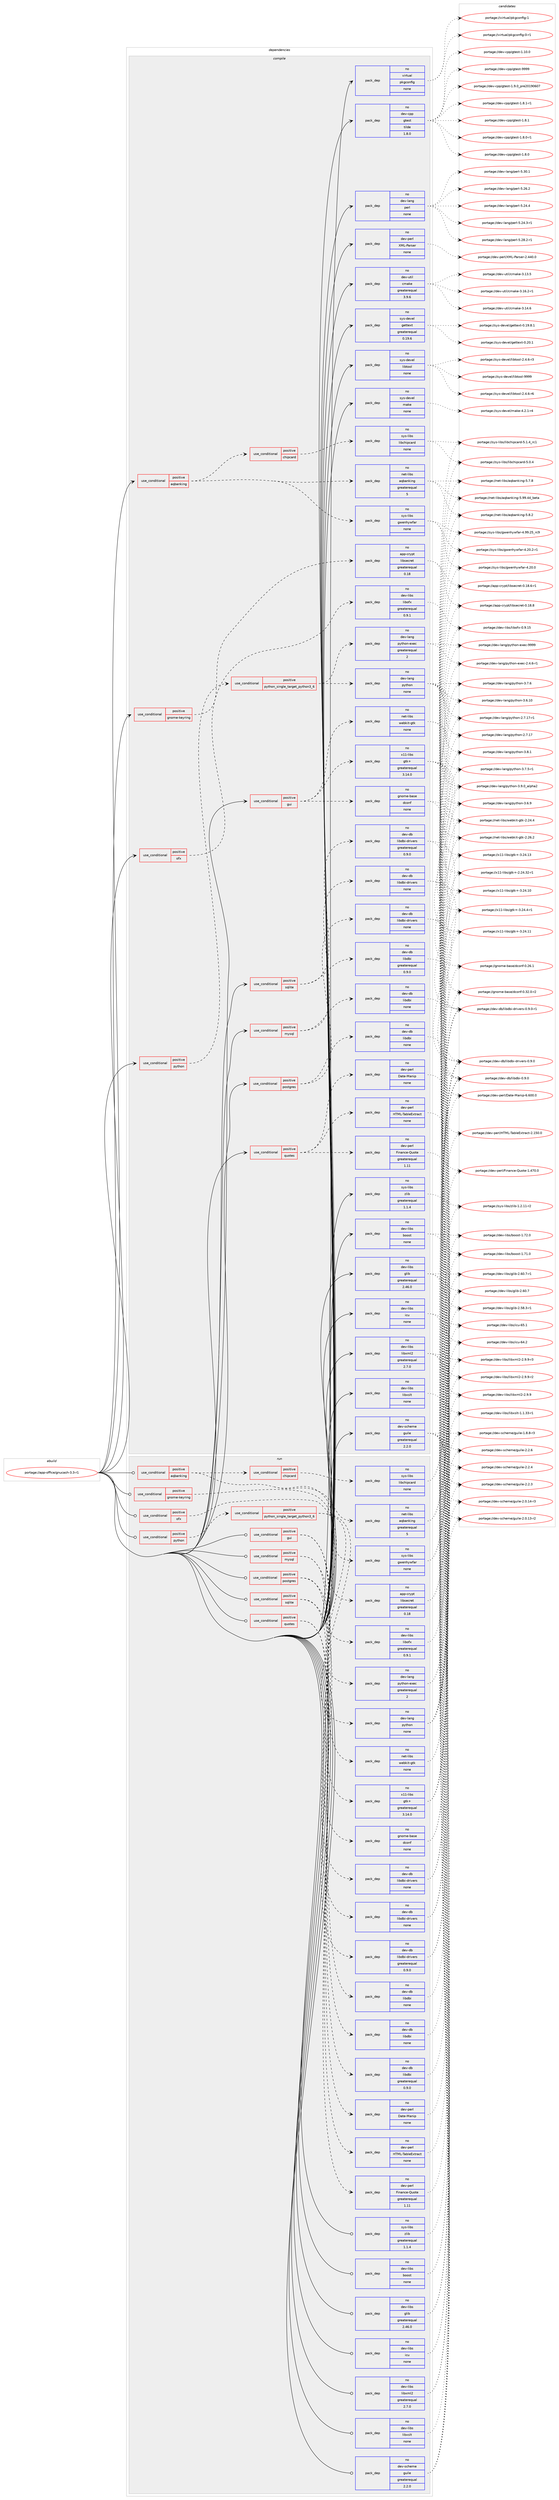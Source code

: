 digraph prolog {

# *************
# Graph options
# *************

newrank=true;
concentrate=true;
compound=true;
graph [rankdir=LR,fontname=Helvetica,fontsize=10,ranksep=1.5];#, ranksep=2.5, nodesep=0.2];
edge  [arrowhead=vee];
node  [fontname=Helvetica,fontsize=10];

# **********
# The ebuild
# **********

subgraph cluster_leftcol {
color=gray;
label=<<i>ebuild</i>>;
id [label="portage://app-office/gnucash-3.3-r1", color=red, width=4, href="../app-office/gnucash-3.3-r1.svg"];
}

# ****************
# The dependencies
# ****************

subgraph cluster_midcol {
color=gray;
label=<<i>dependencies</i>>;
subgraph cluster_compile {
fillcolor="#eeeeee";
style=filled;
label=<<i>compile</i>>;
subgraph cond142182 {
dependency607213 [label=<<TABLE BORDER="0" CELLBORDER="1" CELLSPACING="0" CELLPADDING="4"><TR><TD ROWSPAN="3" CELLPADDING="10">use_conditional</TD></TR><TR><TD>positive</TD></TR><TR><TD>aqbanking</TD></TR></TABLE>>, shape=none, color=red];
subgraph pack456906 {
dependency607214 [label=<<TABLE BORDER="0" CELLBORDER="1" CELLSPACING="0" CELLPADDING="4" WIDTH="220"><TR><TD ROWSPAN="6" CELLPADDING="30">pack_dep</TD></TR><TR><TD WIDTH="110">no</TD></TR><TR><TD>net-libs</TD></TR><TR><TD>aqbanking</TD></TR><TR><TD>greaterequal</TD></TR><TR><TD>5</TD></TR></TABLE>>, shape=none, color=blue];
}
dependency607213:e -> dependency607214:w [weight=20,style="dashed",arrowhead="vee"];
subgraph pack456907 {
dependency607215 [label=<<TABLE BORDER="0" CELLBORDER="1" CELLSPACING="0" CELLPADDING="4" WIDTH="220"><TR><TD ROWSPAN="6" CELLPADDING="30">pack_dep</TD></TR><TR><TD WIDTH="110">no</TD></TR><TR><TD>sys-libs</TD></TR><TR><TD>gwenhywfar</TD></TR><TR><TD>none</TD></TR><TR><TD></TD></TR></TABLE>>, shape=none, color=blue];
}
dependency607213:e -> dependency607215:w [weight=20,style="dashed",arrowhead="vee"];
subgraph cond142183 {
dependency607216 [label=<<TABLE BORDER="0" CELLBORDER="1" CELLSPACING="0" CELLPADDING="4"><TR><TD ROWSPAN="3" CELLPADDING="10">use_conditional</TD></TR><TR><TD>positive</TD></TR><TR><TD>chipcard</TD></TR></TABLE>>, shape=none, color=red];
subgraph pack456908 {
dependency607217 [label=<<TABLE BORDER="0" CELLBORDER="1" CELLSPACING="0" CELLPADDING="4" WIDTH="220"><TR><TD ROWSPAN="6" CELLPADDING="30">pack_dep</TD></TR><TR><TD WIDTH="110">no</TD></TR><TR><TD>sys-libs</TD></TR><TR><TD>libchipcard</TD></TR><TR><TD>none</TD></TR><TR><TD></TD></TR></TABLE>>, shape=none, color=blue];
}
dependency607216:e -> dependency607217:w [weight=20,style="dashed",arrowhead="vee"];
}
dependency607213:e -> dependency607216:w [weight=20,style="dashed",arrowhead="vee"];
}
id:e -> dependency607213:w [weight=20,style="solid",arrowhead="vee"];
subgraph cond142184 {
dependency607218 [label=<<TABLE BORDER="0" CELLBORDER="1" CELLSPACING="0" CELLPADDING="4"><TR><TD ROWSPAN="3" CELLPADDING="10">use_conditional</TD></TR><TR><TD>positive</TD></TR><TR><TD>gnome-keyring</TD></TR></TABLE>>, shape=none, color=red];
subgraph pack456909 {
dependency607219 [label=<<TABLE BORDER="0" CELLBORDER="1" CELLSPACING="0" CELLPADDING="4" WIDTH="220"><TR><TD ROWSPAN="6" CELLPADDING="30">pack_dep</TD></TR><TR><TD WIDTH="110">no</TD></TR><TR><TD>app-crypt</TD></TR><TR><TD>libsecret</TD></TR><TR><TD>greaterequal</TD></TR><TR><TD>0.18</TD></TR></TABLE>>, shape=none, color=blue];
}
dependency607218:e -> dependency607219:w [weight=20,style="dashed",arrowhead="vee"];
}
id:e -> dependency607218:w [weight=20,style="solid",arrowhead="vee"];
subgraph cond142185 {
dependency607220 [label=<<TABLE BORDER="0" CELLBORDER="1" CELLSPACING="0" CELLPADDING="4"><TR><TD ROWSPAN="3" CELLPADDING="10">use_conditional</TD></TR><TR><TD>positive</TD></TR><TR><TD>gui</TD></TR></TABLE>>, shape=none, color=red];
subgraph pack456910 {
dependency607221 [label=<<TABLE BORDER="0" CELLBORDER="1" CELLSPACING="0" CELLPADDING="4" WIDTH="220"><TR><TD ROWSPAN="6" CELLPADDING="30">pack_dep</TD></TR><TR><TD WIDTH="110">no</TD></TR><TR><TD>gnome-base</TD></TR><TR><TD>dconf</TD></TR><TR><TD>none</TD></TR><TR><TD></TD></TR></TABLE>>, shape=none, color=blue];
}
dependency607220:e -> dependency607221:w [weight=20,style="dashed",arrowhead="vee"];
subgraph pack456911 {
dependency607222 [label=<<TABLE BORDER="0" CELLBORDER="1" CELLSPACING="0" CELLPADDING="4" WIDTH="220"><TR><TD ROWSPAN="6" CELLPADDING="30">pack_dep</TD></TR><TR><TD WIDTH="110">no</TD></TR><TR><TD>net-libs</TD></TR><TR><TD>webkit-gtk</TD></TR><TR><TD>none</TD></TR><TR><TD></TD></TR></TABLE>>, shape=none, color=blue];
}
dependency607220:e -> dependency607222:w [weight=20,style="dashed",arrowhead="vee"];
subgraph pack456912 {
dependency607223 [label=<<TABLE BORDER="0" CELLBORDER="1" CELLSPACING="0" CELLPADDING="4" WIDTH="220"><TR><TD ROWSPAN="6" CELLPADDING="30">pack_dep</TD></TR><TR><TD WIDTH="110">no</TD></TR><TR><TD>x11-libs</TD></TR><TR><TD>gtk+</TD></TR><TR><TD>greaterequal</TD></TR><TR><TD>3.14.0</TD></TR></TABLE>>, shape=none, color=blue];
}
dependency607220:e -> dependency607223:w [weight=20,style="dashed",arrowhead="vee"];
}
id:e -> dependency607220:w [weight=20,style="solid",arrowhead="vee"];
subgraph cond142186 {
dependency607224 [label=<<TABLE BORDER="0" CELLBORDER="1" CELLSPACING="0" CELLPADDING="4"><TR><TD ROWSPAN="3" CELLPADDING="10">use_conditional</TD></TR><TR><TD>positive</TD></TR><TR><TD>mysql</TD></TR></TABLE>>, shape=none, color=red];
subgraph pack456913 {
dependency607225 [label=<<TABLE BORDER="0" CELLBORDER="1" CELLSPACING="0" CELLPADDING="4" WIDTH="220"><TR><TD ROWSPAN="6" CELLPADDING="30">pack_dep</TD></TR><TR><TD WIDTH="110">no</TD></TR><TR><TD>dev-db</TD></TR><TR><TD>libdbi</TD></TR><TR><TD>none</TD></TR><TR><TD></TD></TR></TABLE>>, shape=none, color=blue];
}
dependency607224:e -> dependency607225:w [weight=20,style="dashed",arrowhead="vee"];
subgraph pack456914 {
dependency607226 [label=<<TABLE BORDER="0" CELLBORDER="1" CELLSPACING="0" CELLPADDING="4" WIDTH="220"><TR><TD ROWSPAN="6" CELLPADDING="30">pack_dep</TD></TR><TR><TD WIDTH="110">no</TD></TR><TR><TD>dev-db</TD></TR><TR><TD>libdbi-drivers</TD></TR><TR><TD>none</TD></TR><TR><TD></TD></TR></TABLE>>, shape=none, color=blue];
}
dependency607224:e -> dependency607226:w [weight=20,style="dashed",arrowhead="vee"];
}
id:e -> dependency607224:w [weight=20,style="solid",arrowhead="vee"];
subgraph cond142187 {
dependency607227 [label=<<TABLE BORDER="0" CELLBORDER="1" CELLSPACING="0" CELLPADDING="4"><TR><TD ROWSPAN="3" CELLPADDING="10">use_conditional</TD></TR><TR><TD>positive</TD></TR><TR><TD>ofx</TD></TR></TABLE>>, shape=none, color=red];
subgraph pack456915 {
dependency607228 [label=<<TABLE BORDER="0" CELLBORDER="1" CELLSPACING="0" CELLPADDING="4" WIDTH="220"><TR><TD ROWSPAN="6" CELLPADDING="30">pack_dep</TD></TR><TR><TD WIDTH="110">no</TD></TR><TR><TD>dev-libs</TD></TR><TR><TD>libofx</TD></TR><TR><TD>greaterequal</TD></TR><TR><TD>0.9.1</TD></TR></TABLE>>, shape=none, color=blue];
}
dependency607227:e -> dependency607228:w [weight=20,style="dashed",arrowhead="vee"];
}
id:e -> dependency607227:w [weight=20,style="solid",arrowhead="vee"];
subgraph cond142188 {
dependency607229 [label=<<TABLE BORDER="0" CELLBORDER="1" CELLSPACING="0" CELLPADDING="4"><TR><TD ROWSPAN="3" CELLPADDING="10">use_conditional</TD></TR><TR><TD>positive</TD></TR><TR><TD>postgres</TD></TR></TABLE>>, shape=none, color=red];
subgraph pack456916 {
dependency607230 [label=<<TABLE BORDER="0" CELLBORDER="1" CELLSPACING="0" CELLPADDING="4" WIDTH="220"><TR><TD ROWSPAN="6" CELLPADDING="30">pack_dep</TD></TR><TR><TD WIDTH="110">no</TD></TR><TR><TD>dev-db</TD></TR><TR><TD>libdbi</TD></TR><TR><TD>none</TD></TR><TR><TD></TD></TR></TABLE>>, shape=none, color=blue];
}
dependency607229:e -> dependency607230:w [weight=20,style="dashed",arrowhead="vee"];
subgraph pack456917 {
dependency607231 [label=<<TABLE BORDER="0" CELLBORDER="1" CELLSPACING="0" CELLPADDING="4" WIDTH="220"><TR><TD ROWSPAN="6" CELLPADDING="30">pack_dep</TD></TR><TR><TD WIDTH="110">no</TD></TR><TR><TD>dev-db</TD></TR><TR><TD>libdbi-drivers</TD></TR><TR><TD>none</TD></TR><TR><TD></TD></TR></TABLE>>, shape=none, color=blue];
}
dependency607229:e -> dependency607231:w [weight=20,style="dashed",arrowhead="vee"];
}
id:e -> dependency607229:w [weight=20,style="solid",arrowhead="vee"];
subgraph cond142189 {
dependency607232 [label=<<TABLE BORDER="0" CELLBORDER="1" CELLSPACING="0" CELLPADDING="4"><TR><TD ROWSPAN="3" CELLPADDING="10">use_conditional</TD></TR><TR><TD>positive</TD></TR><TR><TD>python</TD></TR></TABLE>>, shape=none, color=red];
subgraph cond142190 {
dependency607233 [label=<<TABLE BORDER="0" CELLBORDER="1" CELLSPACING="0" CELLPADDING="4"><TR><TD ROWSPAN="3" CELLPADDING="10">use_conditional</TD></TR><TR><TD>positive</TD></TR><TR><TD>python_single_target_python3_6</TD></TR></TABLE>>, shape=none, color=red];
subgraph pack456918 {
dependency607234 [label=<<TABLE BORDER="0" CELLBORDER="1" CELLSPACING="0" CELLPADDING="4" WIDTH="220"><TR><TD ROWSPAN="6" CELLPADDING="30">pack_dep</TD></TR><TR><TD WIDTH="110">no</TD></TR><TR><TD>dev-lang</TD></TR><TR><TD>python</TD></TR><TR><TD>none</TD></TR><TR><TD></TD></TR></TABLE>>, shape=none, color=blue];
}
dependency607233:e -> dependency607234:w [weight=20,style="dashed",arrowhead="vee"];
subgraph pack456919 {
dependency607235 [label=<<TABLE BORDER="0" CELLBORDER="1" CELLSPACING="0" CELLPADDING="4" WIDTH="220"><TR><TD ROWSPAN="6" CELLPADDING="30">pack_dep</TD></TR><TR><TD WIDTH="110">no</TD></TR><TR><TD>dev-lang</TD></TR><TR><TD>python-exec</TD></TR><TR><TD>greaterequal</TD></TR><TR><TD>2</TD></TR></TABLE>>, shape=none, color=blue];
}
dependency607233:e -> dependency607235:w [weight=20,style="dashed",arrowhead="vee"];
}
dependency607232:e -> dependency607233:w [weight=20,style="dashed",arrowhead="vee"];
}
id:e -> dependency607232:w [weight=20,style="solid",arrowhead="vee"];
subgraph cond142191 {
dependency607236 [label=<<TABLE BORDER="0" CELLBORDER="1" CELLSPACING="0" CELLPADDING="4"><TR><TD ROWSPAN="3" CELLPADDING="10">use_conditional</TD></TR><TR><TD>positive</TD></TR><TR><TD>quotes</TD></TR></TABLE>>, shape=none, color=red];
subgraph pack456920 {
dependency607237 [label=<<TABLE BORDER="0" CELLBORDER="1" CELLSPACING="0" CELLPADDING="4" WIDTH="220"><TR><TD ROWSPAN="6" CELLPADDING="30">pack_dep</TD></TR><TR><TD WIDTH="110">no</TD></TR><TR><TD>dev-perl</TD></TR><TR><TD>Finance-Quote</TD></TR><TR><TD>greaterequal</TD></TR><TR><TD>1.11</TD></TR></TABLE>>, shape=none, color=blue];
}
dependency607236:e -> dependency607237:w [weight=20,style="dashed",arrowhead="vee"];
subgraph pack456921 {
dependency607238 [label=<<TABLE BORDER="0" CELLBORDER="1" CELLSPACING="0" CELLPADDING="4" WIDTH="220"><TR><TD ROWSPAN="6" CELLPADDING="30">pack_dep</TD></TR><TR><TD WIDTH="110">no</TD></TR><TR><TD>dev-perl</TD></TR><TR><TD>Date-Manip</TD></TR><TR><TD>none</TD></TR><TR><TD></TD></TR></TABLE>>, shape=none, color=blue];
}
dependency607236:e -> dependency607238:w [weight=20,style="dashed",arrowhead="vee"];
subgraph pack456922 {
dependency607239 [label=<<TABLE BORDER="0" CELLBORDER="1" CELLSPACING="0" CELLPADDING="4" WIDTH="220"><TR><TD ROWSPAN="6" CELLPADDING="30">pack_dep</TD></TR><TR><TD WIDTH="110">no</TD></TR><TR><TD>dev-perl</TD></TR><TR><TD>HTML-TableExtract</TD></TR><TR><TD>none</TD></TR><TR><TD></TD></TR></TABLE>>, shape=none, color=blue];
}
dependency607236:e -> dependency607239:w [weight=20,style="dashed",arrowhead="vee"];
}
id:e -> dependency607236:w [weight=20,style="solid",arrowhead="vee"];
subgraph cond142192 {
dependency607240 [label=<<TABLE BORDER="0" CELLBORDER="1" CELLSPACING="0" CELLPADDING="4"><TR><TD ROWSPAN="3" CELLPADDING="10">use_conditional</TD></TR><TR><TD>positive</TD></TR><TR><TD>sqlite</TD></TR></TABLE>>, shape=none, color=red];
subgraph pack456923 {
dependency607241 [label=<<TABLE BORDER="0" CELLBORDER="1" CELLSPACING="0" CELLPADDING="4" WIDTH="220"><TR><TD ROWSPAN="6" CELLPADDING="30">pack_dep</TD></TR><TR><TD WIDTH="110">no</TD></TR><TR><TD>dev-db</TD></TR><TR><TD>libdbi</TD></TR><TR><TD>greaterequal</TD></TR><TR><TD>0.9.0</TD></TR></TABLE>>, shape=none, color=blue];
}
dependency607240:e -> dependency607241:w [weight=20,style="dashed",arrowhead="vee"];
subgraph pack456924 {
dependency607242 [label=<<TABLE BORDER="0" CELLBORDER="1" CELLSPACING="0" CELLPADDING="4" WIDTH="220"><TR><TD ROWSPAN="6" CELLPADDING="30">pack_dep</TD></TR><TR><TD WIDTH="110">no</TD></TR><TR><TD>dev-db</TD></TR><TR><TD>libdbi-drivers</TD></TR><TR><TD>greaterequal</TD></TR><TR><TD>0.9.0</TD></TR></TABLE>>, shape=none, color=blue];
}
dependency607240:e -> dependency607242:w [weight=20,style="dashed",arrowhead="vee"];
}
id:e -> dependency607240:w [weight=20,style="solid",arrowhead="vee"];
subgraph pack456925 {
dependency607243 [label=<<TABLE BORDER="0" CELLBORDER="1" CELLSPACING="0" CELLPADDING="4" WIDTH="220"><TR><TD ROWSPAN="6" CELLPADDING="30">pack_dep</TD></TR><TR><TD WIDTH="110">no</TD></TR><TR><TD>dev-cpp</TD></TR><TR><TD>gtest</TD></TR><TR><TD>tilde</TD></TR><TR><TD>1.8.0</TD></TR></TABLE>>, shape=none, color=blue];
}
id:e -> dependency607243:w [weight=20,style="solid",arrowhead="vee"];
subgraph pack456926 {
dependency607244 [label=<<TABLE BORDER="0" CELLBORDER="1" CELLSPACING="0" CELLPADDING="4" WIDTH="220"><TR><TD ROWSPAN="6" CELLPADDING="30">pack_dep</TD></TR><TR><TD WIDTH="110">no</TD></TR><TR><TD>dev-lang</TD></TR><TR><TD>perl</TD></TR><TR><TD>none</TD></TR><TR><TD></TD></TR></TABLE>>, shape=none, color=blue];
}
id:e -> dependency607244:w [weight=20,style="solid",arrowhead="vee"];
subgraph pack456927 {
dependency607245 [label=<<TABLE BORDER="0" CELLBORDER="1" CELLSPACING="0" CELLPADDING="4" WIDTH="220"><TR><TD ROWSPAN="6" CELLPADDING="30">pack_dep</TD></TR><TR><TD WIDTH="110">no</TD></TR><TR><TD>dev-libs</TD></TR><TR><TD>boost</TD></TR><TR><TD>none</TD></TR><TR><TD></TD></TR></TABLE>>, shape=none, color=blue];
}
id:e -> dependency607245:w [weight=20,style="solid",arrowhead="vee"];
subgraph pack456928 {
dependency607246 [label=<<TABLE BORDER="0" CELLBORDER="1" CELLSPACING="0" CELLPADDING="4" WIDTH="220"><TR><TD ROWSPAN="6" CELLPADDING="30">pack_dep</TD></TR><TR><TD WIDTH="110">no</TD></TR><TR><TD>dev-libs</TD></TR><TR><TD>glib</TD></TR><TR><TD>greaterequal</TD></TR><TR><TD>2.46.0</TD></TR></TABLE>>, shape=none, color=blue];
}
id:e -> dependency607246:w [weight=20,style="solid",arrowhead="vee"];
subgraph pack456929 {
dependency607247 [label=<<TABLE BORDER="0" CELLBORDER="1" CELLSPACING="0" CELLPADDING="4" WIDTH="220"><TR><TD ROWSPAN="6" CELLPADDING="30">pack_dep</TD></TR><TR><TD WIDTH="110">no</TD></TR><TR><TD>dev-libs</TD></TR><TR><TD>icu</TD></TR><TR><TD>none</TD></TR><TR><TD></TD></TR></TABLE>>, shape=none, color=blue];
}
id:e -> dependency607247:w [weight=20,style="solid",arrowhead="vee"];
subgraph pack456930 {
dependency607248 [label=<<TABLE BORDER="0" CELLBORDER="1" CELLSPACING="0" CELLPADDING="4" WIDTH="220"><TR><TD ROWSPAN="6" CELLPADDING="30">pack_dep</TD></TR><TR><TD WIDTH="110">no</TD></TR><TR><TD>dev-libs</TD></TR><TR><TD>libxml2</TD></TR><TR><TD>greaterequal</TD></TR><TR><TD>2.7.0</TD></TR></TABLE>>, shape=none, color=blue];
}
id:e -> dependency607248:w [weight=20,style="solid",arrowhead="vee"];
subgraph pack456931 {
dependency607249 [label=<<TABLE BORDER="0" CELLBORDER="1" CELLSPACING="0" CELLPADDING="4" WIDTH="220"><TR><TD ROWSPAN="6" CELLPADDING="30">pack_dep</TD></TR><TR><TD WIDTH="110">no</TD></TR><TR><TD>dev-libs</TD></TR><TR><TD>libxslt</TD></TR><TR><TD>none</TD></TR><TR><TD></TD></TR></TABLE>>, shape=none, color=blue];
}
id:e -> dependency607249:w [weight=20,style="solid",arrowhead="vee"];
subgraph pack456932 {
dependency607250 [label=<<TABLE BORDER="0" CELLBORDER="1" CELLSPACING="0" CELLPADDING="4" WIDTH="220"><TR><TD ROWSPAN="6" CELLPADDING="30">pack_dep</TD></TR><TR><TD WIDTH="110">no</TD></TR><TR><TD>dev-perl</TD></TR><TR><TD>XML-Parser</TD></TR><TR><TD>none</TD></TR><TR><TD></TD></TR></TABLE>>, shape=none, color=blue];
}
id:e -> dependency607250:w [weight=20,style="solid",arrowhead="vee"];
subgraph pack456933 {
dependency607251 [label=<<TABLE BORDER="0" CELLBORDER="1" CELLSPACING="0" CELLPADDING="4" WIDTH="220"><TR><TD ROWSPAN="6" CELLPADDING="30">pack_dep</TD></TR><TR><TD WIDTH="110">no</TD></TR><TR><TD>dev-scheme</TD></TR><TR><TD>guile</TD></TR><TR><TD>greaterequal</TD></TR><TR><TD>2.2.0</TD></TR></TABLE>>, shape=none, color=blue];
}
id:e -> dependency607251:w [weight=20,style="solid",arrowhead="vee"];
subgraph pack456934 {
dependency607252 [label=<<TABLE BORDER="0" CELLBORDER="1" CELLSPACING="0" CELLPADDING="4" WIDTH="220"><TR><TD ROWSPAN="6" CELLPADDING="30">pack_dep</TD></TR><TR><TD WIDTH="110">no</TD></TR><TR><TD>dev-util</TD></TR><TR><TD>cmake</TD></TR><TR><TD>greaterequal</TD></TR><TR><TD>3.9.6</TD></TR></TABLE>>, shape=none, color=blue];
}
id:e -> dependency607252:w [weight=20,style="solid",arrowhead="vee"];
subgraph pack456935 {
dependency607253 [label=<<TABLE BORDER="0" CELLBORDER="1" CELLSPACING="0" CELLPADDING="4" WIDTH="220"><TR><TD ROWSPAN="6" CELLPADDING="30">pack_dep</TD></TR><TR><TD WIDTH="110">no</TD></TR><TR><TD>sys-devel</TD></TR><TR><TD>gettext</TD></TR><TR><TD>greaterequal</TD></TR><TR><TD>0.19.6</TD></TR></TABLE>>, shape=none, color=blue];
}
id:e -> dependency607253:w [weight=20,style="solid",arrowhead="vee"];
subgraph pack456936 {
dependency607254 [label=<<TABLE BORDER="0" CELLBORDER="1" CELLSPACING="0" CELLPADDING="4" WIDTH="220"><TR><TD ROWSPAN="6" CELLPADDING="30">pack_dep</TD></TR><TR><TD WIDTH="110">no</TD></TR><TR><TD>sys-devel</TD></TR><TR><TD>libtool</TD></TR><TR><TD>none</TD></TR><TR><TD></TD></TR></TABLE>>, shape=none, color=blue];
}
id:e -> dependency607254:w [weight=20,style="solid",arrowhead="vee"];
subgraph pack456937 {
dependency607255 [label=<<TABLE BORDER="0" CELLBORDER="1" CELLSPACING="0" CELLPADDING="4" WIDTH="220"><TR><TD ROWSPAN="6" CELLPADDING="30">pack_dep</TD></TR><TR><TD WIDTH="110">no</TD></TR><TR><TD>sys-devel</TD></TR><TR><TD>make</TD></TR><TR><TD>none</TD></TR><TR><TD></TD></TR></TABLE>>, shape=none, color=blue];
}
id:e -> dependency607255:w [weight=20,style="solid",arrowhead="vee"];
subgraph pack456938 {
dependency607256 [label=<<TABLE BORDER="0" CELLBORDER="1" CELLSPACING="0" CELLPADDING="4" WIDTH="220"><TR><TD ROWSPAN="6" CELLPADDING="30">pack_dep</TD></TR><TR><TD WIDTH="110">no</TD></TR><TR><TD>sys-libs</TD></TR><TR><TD>zlib</TD></TR><TR><TD>greaterequal</TD></TR><TR><TD>1.1.4</TD></TR></TABLE>>, shape=none, color=blue];
}
id:e -> dependency607256:w [weight=20,style="solid",arrowhead="vee"];
subgraph pack456939 {
dependency607257 [label=<<TABLE BORDER="0" CELLBORDER="1" CELLSPACING="0" CELLPADDING="4" WIDTH="220"><TR><TD ROWSPAN="6" CELLPADDING="30">pack_dep</TD></TR><TR><TD WIDTH="110">no</TD></TR><TR><TD>virtual</TD></TR><TR><TD>pkgconfig</TD></TR><TR><TD>none</TD></TR><TR><TD></TD></TR></TABLE>>, shape=none, color=blue];
}
id:e -> dependency607257:w [weight=20,style="solid",arrowhead="vee"];
}
subgraph cluster_compileandrun {
fillcolor="#eeeeee";
style=filled;
label=<<i>compile and run</i>>;
}
subgraph cluster_run {
fillcolor="#eeeeee";
style=filled;
label=<<i>run</i>>;
subgraph cond142193 {
dependency607258 [label=<<TABLE BORDER="0" CELLBORDER="1" CELLSPACING="0" CELLPADDING="4"><TR><TD ROWSPAN="3" CELLPADDING="10">use_conditional</TD></TR><TR><TD>positive</TD></TR><TR><TD>aqbanking</TD></TR></TABLE>>, shape=none, color=red];
subgraph pack456940 {
dependency607259 [label=<<TABLE BORDER="0" CELLBORDER="1" CELLSPACING="0" CELLPADDING="4" WIDTH="220"><TR><TD ROWSPAN="6" CELLPADDING="30">pack_dep</TD></TR><TR><TD WIDTH="110">no</TD></TR><TR><TD>net-libs</TD></TR><TR><TD>aqbanking</TD></TR><TR><TD>greaterequal</TD></TR><TR><TD>5</TD></TR></TABLE>>, shape=none, color=blue];
}
dependency607258:e -> dependency607259:w [weight=20,style="dashed",arrowhead="vee"];
subgraph pack456941 {
dependency607260 [label=<<TABLE BORDER="0" CELLBORDER="1" CELLSPACING="0" CELLPADDING="4" WIDTH="220"><TR><TD ROWSPAN="6" CELLPADDING="30">pack_dep</TD></TR><TR><TD WIDTH="110">no</TD></TR><TR><TD>sys-libs</TD></TR><TR><TD>gwenhywfar</TD></TR><TR><TD>none</TD></TR><TR><TD></TD></TR></TABLE>>, shape=none, color=blue];
}
dependency607258:e -> dependency607260:w [weight=20,style="dashed",arrowhead="vee"];
subgraph cond142194 {
dependency607261 [label=<<TABLE BORDER="0" CELLBORDER="1" CELLSPACING="0" CELLPADDING="4"><TR><TD ROWSPAN="3" CELLPADDING="10">use_conditional</TD></TR><TR><TD>positive</TD></TR><TR><TD>chipcard</TD></TR></TABLE>>, shape=none, color=red];
subgraph pack456942 {
dependency607262 [label=<<TABLE BORDER="0" CELLBORDER="1" CELLSPACING="0" CELLPADDING="4" WIDTH="220"><TR><TD ROWSPAN="6" CELLPADDING="30">pack_dep</TD></TR><TR><TD WIDTH="110">no</TD></TR><TR><TD>sys-libs</TD></TR><TR><TD>libchipcard</TD></TR><TR><TD>none</TD></TR><TR><TD></TD></TR></TABLE>>, shape=none, color=blue];
}
dependency607261:e -> dependency607262:w [weight=20,style="dashed",arrowhead="vee"];
}
dependency607258:e -> dependency607261:w [weight=20,style="dashed",arrowhead="vee"];
}
id:e -> dependency607258:w [weight=20,style="solid",arrowhead="odot"];
subgraph cond142195 {
dependency607263 [label=<<TABLE BORDER="0" CELLBORDER="1" CELLSPACING="0" CELLPADDING="4"><TR><TD ROWSPAN="3" CELLPADDING="10">use_conditional</TD></TR><TR><TD>positive</TD></TR><TR><TD>gnome-keyring</TD></TR></TABLE>>, shape=none, color=red];
subgraph pack456943 {
dependency607264 [label=<<TABLE BORDER="0" CELLBORDER="1" CELLSPACING="0" CELLPADDING="4" WIDTH="220"><TR><TD ROWSPAN="6" CELLPADDING="30">pack_dep</TD></TR><TR><TD WIDTH="110">no</TD></TR><TR><TD>app-crypt</TD></TR><TR><TD>libsecret</TD></TR><TR><TD>greaterequal</TD></TR><TR><TD>0.18</TD></TR></TABLE>>, shape=none, color=blue];
}
dependency607263:e -> dependency607264:w [weight=20,style="dashed",arrowhead="vee"];
}
id:e -> dependency607263:w [weight=20,style="solid",arrowhead="odot"];
subgraph cond142196 {
dependency607265 [label=<<TABLE BORDER="0" CELLBORDER="1" CELLSPACING="0" CELLPADDING="4"><TR><TD ROWSPAN="3" CELLPADDING="10">use_conditional</TD></TR><TR><TD>positive</TD></TR><TR><TD>gui</TD></TR></TABLE>>, shape=none, color=red];
subgraph pack456944 {
dependency607266 [label=<<TABLE BORDER="0" CELLBORDER="1" CELLSPACING="0" CELLPADDING="4" WIDTH="220"><TR><TD ROWSPAN="6" CELLPADDING="30">pack_dep</TD></TR><TR><TD WIDTH="110">no</TD></TR><TR><TD>gnome-base</TD></TR><TR><TD>dconf</TD></TR><TR><TD>none</TD></TR><TR><TD></TD></TR></TABLE>>, shape=none, color=blue];
}
dependency607265:e -> dependency607266:w [weight=20,style="dashed",arrowhead="vee"];
subgraph pack456945 {
dependency607267 [label=<<TABLE BORDER="0" CELLBORDER="1" CELLSPACING="0" CELLPADDING="4" WIDTH="220"><TR><TD ROWSPAN="6" CELLPADDING="30">pack_dep</TD></TR><TR><TD WIDTH="110">no</TD></TR><TR><TD>net-libs</TD></TR><TR><TD>webkit-gtk</TD></TR><TR><TD>none</TD></TR><TR><TD></TD></TR></TABLE>>, shape=none, color=blue];
}
dependency607265:e -> dependency607267:w [weight=20,style="dashed",arrowhead="vee"];
subgraph pack456946 {
dependency607268 [label=<<TABLE BORDER="0" CELLBORDER="1" CELLSPACING="0" CELLPADDING="4" WIDTH="220"><TR><TD ROWSPAN="6" CELLPADDING="30">pack_dep</TD></TR><TR><TD WIDTH="110">no</TD></TR><TR><TD>x11-libs</TD></TR><TR><TD>gtk+</TD></TR><TR><TD>greaterequal</TD></TR><TR><TD>3.14.0</TD></TR></TABLE>>, shape=none, color=blue];
}
dependency607265:e -> dependency607268:w [weight=20,style="dashed",arrowhead="vee"];
}
id:e -> dependency607265:w [weight=20,style="solid",arrowhead="odot"];
subgraph cond142197 {
dependency607269 [label=<<TABLE BORDER="0" CELLBORDER="1" CELLSPACING="0" CELLPADDING="4"><TR><TD ROWSPAN="3" CELLPADDING="10">use_conditional</TD></TR><TR><TD>positive</TD></TR><TR><TD>mysql</TD></TR></TABLE>>, shape=none, color=red];
subgraph pack456947 {
dependency607270 [label=<<TABLE BORDER="0" CELLBORDER="1" CELLSPACING="0" CELLPADDING="4" WIDTH="220"><TR><TD ROWSPAN="6" CELLPADDING="30">pack_dep</TD></TR><TR><TD WIDTH="110">no</TD></TR><TR><TD>dev-db</TD></TR><TR><TD>libdbi</TD></TR><TR><TD>none</TD></TR><TR><TD></TD></TR></TABLE>>, shape=none, color=blue];
}
dependency607269:e -> dependency607270:w [weight=20,style="dashed",arrowhead="vee"];
subgraph pack456948 {
dependency607271 [label=<<TABLE BORDER="0" CELLBORDER="1" CELLSPACING="0" CELLPADDING="4" WIDTH="220"><TR><TD ROWSPAN="6" CELLPADDING="30">pack_dep</TD></TR><TR><TD WIDTH="110">no</TD></TR><TR><TD>dev-db</TD></TR><TR><TD>libdbi-drivers</TD></TR><TR><TD>none</TD></TR><TR><TD></TD></TR></TABLE>>, shape=none, color=blue];
}
dependency607269:e -> dependency607271:w [weight=20,style="dashed",arrowhead="vee"];
}
id:e -> dependency607269:w [weight=20,style="solid",arrowhead="odot"];
subgraph cond142198 {
dependency607272 [label=<<TABLE BORDER="0" CELLBORDER="1" CELLSPACING="0" CELLPADDING="4"><TR><TD ROWSPAN="3" CELLPADDING="10">use_conditional</TD></TR><TR><TD>positive</TD></TR><TR><TD>ofx</TD></TR></TABLE>>, shape=none, color=red];
subgraph pack456949 {
dependency607273 [label=<<TABLE BORDER="0" CELLBORDER="1" CELLSPACING="0" CELLPADDING="4" WIDTH="220"><TR><TD ROWSPAN="6" CELLPADDING="30">pack_dep</TD></TR><TR><TD WIDTH="110">no</TD></TR><TR><TD>dev-libs</TD></TR><TR><TD>libofx</TD></TR><TR><TD>greaterequal</TD></TR><TR><TD>0.9.1</TD></TR></TABLE>>, shape=none, color=blue];
}
dependency607272:e -> dependency607273:w [weight=20,style="dashed",arrowhead="vee"];
}
id:e -> dependency607272:w [weight=20,style="solid",arrowhead="odot"];
subgraph cond142199 {
dependency607274 [label=<<TABLE BORDER="0" CELLBORDER="1" CELLSPACING="0" CELLPADDING="4"><TR><TD ROWSPAN="3" CELLPADDING="10">use_conditional</TD></TR><TR><TD>positive</TD></TR><TR><TD>postgres</TD></TR></TABLE>>, shape=none, color=red];
subgraph pack456950 {
dependency607275 [label=<<TABLE BORDER="0" CELLBORDER="1" CELLSPACING="0" CELLPADDING="4" WIDTH="220"><TR><TD ROWSPAN="6" CELLPADDING="30">pack_dep</TD></TR><TR><TD WIDTH="110">no</TD></TR><TR><TD>dev-db</TD></TR><TR><TD>libdbi</TD></TR><TR><TD>none</TD></TR><TR><TD></TD></TR></TABLE>>, shape=none, color=blue];
}
dependency607274:e -> dependency607275:w [weight=20,style="dashed",arrowhead="vee"];
subgraph pack456951 {
dependency607276 [label=<<TABLE BORDER="0" CELLBORDER="1" CELLSPACING="0" CELLPADDING="4" WIDTH="220"><TR><TD ROWSPAN="6" CELLPADDING="30">pack_dep</TD></TR><TR><TD WIDTH="110">no</TD></TR><TR><TD>dev-db</TD></TR><TR><TD>libdbi-drivers</TD></TR><TR><TD>none</TD></TR><TR><TD></TD></TR></TABLE>>, shape=none, color=blue];
}
dependency607274:e -> dependency607276:w [weight=20,style="dashed",arrowhead="vee"];
}
id:e -> dependency607274:w [weight=20,style="solid",arrowhead="odot"];
subgraph cond142200 {
dependency607277 [label=<<TABLE BORDER="0" CELLBORDER="1" CELLSPACING="0" CELLPADDING="4"><TR><TD ROWSPAN="3" CELLPADDING="10">use_conditional</TD></TR><TR><TD>positive</TD></TR><TR><TD>python</TD></TR></TABLE>>, shape=none, color=red];
subgraph cond142201 {
dependency607278 [label=<<TABLE BORDER="0" CELLBORDER="1" CELLSPACING="0" CELLPADDING="4"><TR><TD ROWSPAN="3" CELLPADDING="10">use_conditional</TD></TR><TR><TD>positive</TD></TR><TR><TD>python_single_target_python3_6</TD></TR></TABLE>>, shape=none, color=red];
subgraph pack456952 {
dependency607279 [label=<<TABLE BORDER="0" CELLBORDER="1" CELLSPACING="0" CELLPADDING="4" WIDTH="220"><TR><TD ROWSPAN="6" CELLPADDING="30">pack_dep</TD></TR><TR><TD WIDTH="110">no</TD></TR><TR><TD>dev-lang</TD></TR><TR><TD>python</TD></TR><TR><TD>none</TD></TR><TR><TD></TD></TR></TABLE>>, shape=none, color=blue];
}
dependency607278:e -> dependency607279:w [weight=20,style="dashed",arrowhead="vee"];
subgraph pack456953 {
dependency607280 [label=<<TABLE BORDER="0" CELLBORDER="1" CELLSPACING="0" CELLPADDING="4" WIDTH="220"><TR><TD ROWSPAN="6" CELLPADDING="30">pack_dep</TD></TR><TR><TD WIDTH="110">no</TD></TR><TR><TD>dev-lang</TD></TR><TR><TD>python-exec</TD></TR><TR><TD>greaterequal</TD></TR><TR><TD>2</TD></TR></TABLE>>, shape=none, color=blue];
}
dependency607278:e -> dependency607280:w [weight=20,style="dashed",arrowhead="vee"];
}
dependency607277:e -> dependency607278:w [weight=20,style="dashed",arrowhead="vee"];
}
id:e -> dependency607277:w [weight=20,style="solid",arrowhead="odot"];
subgraph cond142202 {
dependency607281 [label=<<TABLE BORDER="0" CELLBORDER="1" CELLSPACING="0" CELLPADDING="4"><TR><TD ROWSPAN="3" CELLPADDING="10">use_conditional</TD></TR><TR><TD>positive</TD></TR><TR><TD>quotes</TD></TR></TABLE>>, shape=none, color=red];
subgraph pack456954 {
dependency607282 [label=<<TABLE BORDER="0" CELLBORDER="1" CELLSPACING="0" CELLPADDING="4" WIDTH="220"><TR><TD ROWSPAN="6" CELLPADDING="30">pack_dep</TD></TR><TR><TD WIDTH="110">no</TD></TR><TR><TD>dev-perl</TD></TR><TR><TD>Finance-Quote</TD></TR><TR><TD>greaterequal</TD></TR><TR><TD>1.11</TD></TR></TABLE>>, shape=none, color=blue];
}
dependency607281:e -> dependency607282:w [weight=20,style="dashed",arrowhead="vee"];
subgraph pack456955 {
dependency607283 [label=<<TABLE BORDER="0" CELLBORDER="1" CELLSPACING="0" CELLPADDING="4" WIDTH="220"><TR><TD ROWSPAN="6" CELLPADDING="30">pack_dep</TD></TR><TR><TD WIDTH="110">no</TD></TR><TR><TD>dev-perl</TD></TR><TR><TD>Date-Manip</TD></TR><TR><TD>none</TD></TR><TR><TD></TD></TR></TABLE>>, shape=none, color=blue];
}
dependency607281:e -> dependency607283:w [weight=20,style="dashed",arrowhead="vee"];
subgraph pack456956 {
dependency607284 [label=<<TABLE BORDER="0" CELLBORDER="1" CELLSPACING="0" CELLPADDING="4" WIDTH="220"><TR><TD ROWSPAN="6" CELLPADDING="30">pack_dep</TD></TR><TR><TD WIDTH="110">no</TD></TR><TR><TD>dev-perl</TD></TR><TR><TD>HTML-TableExtract</TD></TR><TR><TD>none</TD></TR><TR><TD></TD></TR></TABLE>>, shape=none, color=blue];
}
dependency607281:e -> dependency607284:w [weight=20,style="dashed",arrowhead="vee"];
}
id:e -> dependency607281:w [weight=20,style="solid",arrowhead="odot"];
subgraph cond142203 {
dependency607285 [label=<<TABLE BORDER="0" CELLBORDER="1" CELLSPACING="0" CELLPADDING="4"><TR><TD ROWSPAN="3" CELLPADDING="10">use_conditional</TD></TR><TR><TD>positive</TD></TR><TR><TD>sqlite</TD></TR></TABLE>>, shape=none, color=red];
subgraph pack456957 {
dependency607286 [label=<<TABLE BORDER="0" CELLBORDER="1" CELLSPACING="0" CELLPADDING="4" WIDTH="220"><TR><TD ROWSPAN="6" CELLPADDING="30">pack_dep</TD></TR><TR><TD WIDTH="110">no</TD></TR><TR><TD>dev-db</TD></TR><TR><TD>libdbi</TD></TR><TR><TD>greaterequal</TD></TR><TR><TD>0.9.0</TD></TR></TABLE>>, shape=none, color=blue];
}
dependency607285:e -> dependency607286:w [weight=20,style="dashed",arrowhead="vee"];
subgraph pack456958 {
dependency607287 [label=<<TABLE BORDER="0" CELLBORDER="1" CELLSPACING="0" CELLPADDING="4" WIDTH="220"><TR><TD ROWSPAN="6" CELLPADDING="30">pack_dep</TD></TR><TR><TD WIDTH="110">no</TD></TR><TR><TD>dev-db</TD></TR><TR><TD>libdbi-drivers</TD></TR><TR><TD>greaterequal</TD></TR><TR><TD>0.9.0</TD></TR></TABLE>>, shape=none, color=blue];
}
dependency607285:e -> dependency607287:w [weight=20,style="dashed",arrowhead="vee"];
}
id:e -> dependency607285:w [weight=20,style="solid",arrowhead="odot"];
subgraph pack456959 {
dependency607288 [label=<<TABLE BORDER="0" CELLBORDER="1" CELLSPACING="0" CELLPADDING="4" WIDTH="220"><TR><TD ROWSPAN="6" CELLPADDING="30">pack_dep</TD></TR><TR><TD WIDTH="110">no</TD></TR><TR><TD>dev-libs</TD></TR><TR><TD>boost</TD></TR><TR><TD>none</TD></TR><TR><TD></TD></TR></TABLE>>, shape=none, color=blue];
}
id:e -> dependency607288:w [weight=20,style="solid",arrowhead="odot"];
subgraph pack456960 {
dependency607289 [label=<<TABLE BORDER="0" CELLBORDER="1" CELLSPACING="0" CELLPADDING="4" WIDTH="220"><TR><TD ROWSPAN="6" CELLPADDING="30">pack_dep</TD></TR><TR><TD WIDTH="110">no</TD></TR><TR><TD>dev-libs</TD></TR><TR><TD>glib</TD></TR><TR><TD>greaterequal</TD></TR><TR><TD>2.46.0</TD></TR></TABLE>>, shape=none, color=blue];
}
id:e -> dependency607289:w [weight=20,style="solid",arrowhead="odot"];
subgraph pack456961 {
dependency607290 [label=<<TABLE BORDER="0" CELLBORDER="1" CELLSPACING="0" CELLPADDING="4" WIDTH="220"><TR><TD ROWSPAN="6" CELLPADDING="30">pack_dep</TD></TR><TR><TD WIDTH="110">no</TD></TR><TR><TD>dev-libs</TD></TR><TR><TD>icu</TD></TR><TR><TD>none</TD></TR><TR><TD></TD></TR></TABLE>>, shape=none, color=blue];
}
id:e -> dependency607290:w [weight=20,style="solid",arrowhead="odot"];
subgraph pack456962 {
dependency607291 [label=<<TABLE BORDER="0" CELLBORDER="1" CELLSPACING="0" CELLPADDING="4" WIDTH="220"><TR><TD ROWSPAN="6" CELLPADDING="30">pack_dep</TD></TR><TR><TD WIDTH="110">no</TD></TR><TR><TD>dev-libs</TD></TR><TR><TD>libxml2</TD></TR><TR><TD>greaterequal</TD></TR><TR><TD>2.7.0</TD></TR></TABLE>>, shape=none, color=blue];
}
id:e -> dependency607291:w [weight=20,style="solid",arrowhead="odot"];
subgraph pack456963 {
dependency607292 [label=<<TABLE BORDER="0" CELLBORDER="1" CELLSPACING="0" CELLPADDING="4" WIDTH="220"><TR><TD ROWSPAN="6" CELLPADDING="30">pack_dep</TD></TR><TR><TD WIDTH="110">no</TD></TR><TR><TD>dev-libs</TD></TR><TR><TD>libxslt</TD></TR><TR><TD>none</TD></TR><TR><TD></TD></TR></TABLE>>, shape=none, color=blue];
}
id:e -> dependency607292:w [weight=20,style="solid",arrowhead="odot"];
subgraph pack456964 {
dependency607293 [label=<<TABLE BORDER="0" CELLBORDER="1" CELLSPACING="0" CELLPADDING="4" WIDTH="220"><TR><TD ROWSPAN="6" CELLPADDING="30">pack_dep</TD></TR><TR><TD WIDTH="110">no</TD></TR><TR><TD>dev-scheme</TD></TR><TR><TD>guile</TD></TR><TR><TD>greaterequal</TD></TR><TR><TD>2.2.0</TD></TR></TABLE>>, shape=none, color=blue];
}
id:e -> dependency607293:w [weight=20,style="solid",arrowhead="odot"];
subgraph pack456965 {
dependency607294 [label=<<TABLE BORDER="0" CELLBORDER="1" CELLSPACING="0" CELLPADDING="4" WIDTH="220"><TR><TD ROWSPAN="6" CELLPADDING="30">pack_dep</TD></TR><TR><TD WIDTH="110">no</TD></TR><TR><TD>sys-libs</TD></TR><TR><TD>zlib</TD></TR><TR><TD>greaterequal</TD></TR><TR><TD>1.1.4</TD></TR></TABLE>>, shape=none, color=blue];
}
id:e -> dependency607294:w [weight=20,style="solid",arrowhead="odot"];
}
}

# **************
# The candidates
# **************

subgraph cluster_choices {
rank=same;
color=gray;
label=<<i>candidates</i>>;

subgraph choice456906 {
color=black;
nodesep=1;
choice1101011164510810598115479711398971101071051101034553465757465252959810111697 [label="portage://net-libs/aqbanking-5.99.44_beta", color=red, width=4,href="../net-libs/aqbanking-5.99.44_beta.svg"];
choice110101116451081059811547971139897110107105110103455346564650 [label="portage://net-libs/aqbanking-5.8.2", color=red, width=4,href="../net-libs/aqbanking-5.8.2.svg"];
choice110101116451081059811547971139897110107105110103455346554656 [label="portage://net-libs/aqbanking-5.7.8", color=red, width=4,href="../net-libs/aqbanking-5.7.8.svg"];
dependency607214:e -> choice1101011164510810598115479711398971101071051101034553465757465252959810111697:w [style=dotted,weight="100"];
dependency607214:e -> choice110101116451081059811547971139897110107105110103455346564650:w [style=dotted,weight="100"];
dependency607214:e -> choice110101116451081059811547971139897110107105110103455346554656:w [style=dotted,weight="100"];
}
subgraph choice456907 {
color=black;
nodesep=1;
choice115121115451081059811547103119101110104121119102971144552465757465053951149957 [label="portage://sys-libs/gwenhywfar-4.99.25_rc9", color=red, width=4,href="../sys-libs/gwenhywfar-4.99.25_rc9.svg"];
choice11512111545108105981154710311910111010412111910297114455246504846504511449 [label="portage://sys-libs/gwenhywfar-4.20.2-r1", color=red, width=4,href="../sys-libs/gwenhywfar-4.20.2-r1.svg"];
choice1151211154510810598115471031191011101041211191029711445524650484648 [label="portage://sys-libs/gwenhywfar-4.20.0", color=red, width=4,href="../sys-libs/gwenhywfar-4.20.0.svg"];
dependency607215:e -> choice115121115451081059811547103119101110104121119102971144552465757465053951149957:w [style=dotted,weight="100"];
dependency607215:e -> choice11512111545108105981154710311910111010412111910297114455246504846504511449:w [style=dotted,weight="100"];
dependency607215:e -> choice1151211154510810598115471031191011101041211191029711445524650484648:w [style=dotted,weight="100"];
}
subgraph choice456908 {
color=black;
nodesep=1;
choice11512111545108105981154710810598991041051129997114100455346494652951149949 [label="portage://sys-libs/libchipcard-5.1.4_rc1", color=red, width=4,href="../sys-libs/libchipcard-5.1.4_rc1.svg"];
choice11512111545108105981154710810598991041051129997114100455346484652 [label="portage://sys-libs/libchipcard-5.0.4", color=red, width=4,href="../sys-libs/libchipcard-5.0.4.svg"];
dependency607217:e -> choice11512111545108105981154710810598991041051129997114100455346494652951149949:w [style=dotted,weight="100"];
dependency607217:e -> choice11512111545108105981154710810598991041051129997114100455346484652:w [style=dotted,weight="100"];
}
subgraph choice456909 {
color=black;
nodesep=1;
choice97112112459911412111211647108105981151019911410111645484649564656 [label="portage://app-crypt/libsecret-0.18.8", color=red, width=4,href="../app-crypt/libsecret-0.18.8.svg"];
choice971121124599114121112116471081059811510199114101116454846495646544511449 [label="portage://app-crypt/libsecret-0.18.6-r1", color=red, width=4,href="../app-crypt/libsecret-0.18.6-r1.svg"];
dependency607219:e -> choice97112112459911412111211647108105981151019911410111645484649564656:w [style=dotted,weight="100"];
dependency607219:e -> choice971121124599114121112116471081059811510199114101116454846495646544511449:w [style=dotted,weight="100"];
}
subgraph choice456910 {
color=black;
nodesep=1;
choice1031101111091014598971151014710099111110102454846515046484511450 [label="portage://gnome-base/dconf-0.32.0-r2", color=red, width=4,href="../gnome-base/dconf-0.32.0-r2.svg"];
choice103110111109101459897115101471009911111010245484650544649 [label="portage://gnome-base/dconf-0.26.1", color=red, width=4,href="../gnome-base/dconf-0.26.1.svg"];
dependency607221:e -> choice1031101111091014598971151014710099111110102454846515046484511450:w [style=dotted,weight="100"];
dependency607221:e -> choice103110111109101459897115101471009911111010245484650544649:w [style=dotted,weight="100"];
}
subgraph choice456911 {
color=black;
nodesep=1;
choice110101116451081059811547119101981071051164510311610745504650544650 [label="portage://net-libs/webkit-gtk-2.26.2", color=red, width=4,href="../net-libs/webkit-gtk-2.26.2.svg"];
choice110101116451081059811547119101981071051164510311610745504650524652 [label="portage://net-libs/webkit-gtk-2.24.4", color=red, width=4,href="../net-libs/webkit-gtk-2.24.4.svg"];
dependency607222:e -> choice110101116451081059811547119101981071051164510311610745504650544650:w [style=dotted,weight="100"];
dependency607222:e -> choice110101116451081059811547119101981071051164510311610745504650524652:w [style=dotted,weight="100"];
}
subgraph choice456912 {
color=black;
nodesep=1;
choice120494945108105981154710311610743455146505246524511449 [label="portage://x11-libs/gtk+-3.24.4-r1", color=red, width=4,href="../x11-libs/gtk+-3.24.4-r1.svg"];
choice1204949451081059811547103116107434551465052464951 [label="portage://x11-libs/gtk+-3.24.13", color=red, width=4,href="../x11-libs/gtk+-3.24.13.svg"];
choice1204949451081059811547103116107434551465052464949 [label="portage://x11-libs/gtk+-3.24.11", color=red, width=4,href="../x11-libs/gtk+-3.24.11.svg"];
choice1204949451081059811547103116107434551465052464948 [label="portage://x11-libs/gtk+-3.24.10", color=red, width=4,href="../x11-libs/gtk+-3.24.10.svg"];
choice12049494510810598115471031161074345504650524651504511449 [label="portage://x11-libs/gtk+-2.24.32-r1", color=red, width=4,href="../x11-libs/gtk+-2.24.32-r1.svg"];
dependency607223:e -> choice120494945108105981154710311610743455146505246524511449:w [style=dotted,weight="100"];
dependency607223:e -> choice1204949451081059811547103116107434551465052464951:w [style=dotted,weight="100"];
dependency607223:e -> choice1204949451081059811547103116107434551465052464949:w [style=dotted,weight="100"];
dependency607223:e -> choice1204949451081059811547103116107434551465052464948:w [style=dotted,weight="100"];
dependency607223:e -> choice12049494510810598115471031161074345504650524651504511449:w [style=dotted,weight="100"];
}
subgraph choice456913 {
color=black;
nodesep=1;
choice1001011184510098471081059810098105454846574648 [label="portage://dev-db/libdbi-0.9.0", color=red, width=4,href="../dev-db/libdbi-0.9.0.svg"];
dependency607225:e -> choice1001011184510098471081059810098105454846574648:w [style=dotted,weight="100"];
}
subgraph choice456914 {
color=black;
nodesep=1;
choice1001011184510098471081059810098105451001141051181011141154548465746484511449 [label="portage://dev-db/libdbi-drivers-0.9.0-r1", color=red, width=4,href="../dev-db/libdbi-drivers-0.9.0-r1.svg"];
choice100101118451009847108105981009810545100114105118101114115454846574648 [label="portage://dev-db/libdbi-drivers-0.9.0", color=red, width=4,href="../dev-db/libdbi-drivers-0.9.0.svg"];
dependency607226:e -> choice1001011184510098471081059810098105451001141051181011141154548465746484511449:w [style=dotted,weight="100"];
dependency607226:e -> choice100101118451009847108105981009810545100114105118101114115454846574648:w [style=dotted,weight="100"];
}
subgraph choice456915 {
color=black;
nodesep=1;
choice1001011184510810598115471081059811110212045484657464953 [label="portage://dev-libs/libofx-0.9.15", color=red, width=4,href="../dev-libs/libofx-0.9.15.svg"];
dependency607228:e -> choice1001011184510810598115471081059811110212045484657464953:w [style=dotted,weight="100"];
}
subgraph choice456916 {
color=black;
nodesep=1;
choice1001011184510098471081059810098105454846574648 [label="portage://dev-db/libdbi-0.9.0", color=red, width=4,href="../dev-db/libdbi-0.9.0.svg"];
dependency607230:e -> choice1001011184510098471081059810098105454846574648:w [style=dotted,weight="100"];
}
subgraph choice456917 {
color=black;
nodesep=1;
choice1001011184510098471081059810098105451001141051181011141154548465746484511449 [label="portage://dev-db/libdbi-drivers-0.9.0-r1", color=red, width=4,href="../dev-db/libdbi-drivers-0.9.0-r1.svg"];
choice100101118451009847108105981009810545100114105118101114115454846574648 [label="portage://dev-db/libdbi-drivers-0.9.0", color=red, width=4,href="../dev-db/libdbi-drivers-0.9.0.svg"];
dependency607231:e -> choice1001011184510098471081059810098105451001141051181011141154548465746484511449:w [style=dotted,weight="100"];
dependency607231:e -> choice100101118451009847108105981009810545100114105118101114115454846574648:w [style=dotted,weight="100"];
}
subgraph choice456918 {
color=black;
nodesep=1;
choice10010111845108971101034711212111610411111045514657464895971081121049750 [label="portage://dev-lang/python-3.9.0_alpha2", color=red, width=4,href="../dev-lang/python-3.9.0_alpha2.svg"];
choice100101118451089711010347112121116104111110455146564649 [label="portage://dev-lang/python-3.8.1", color=red, width=4,href="../dev-lang/python-3.8.1.svg"];
choice100101118451089711010347112121116104111110455146554654 [label="portage://dev-lang/python-3.7.6", color=red, width=4,href="../dev-lang/python-3.7.6.svg"];
choice1001011184510897110103471121211161041111104551465546534511449 [label="portage://dev-lang/python-3.7.5-r1", color=red, width=4,href="../dev-lang/python-3.7.5-r1.svg"];
choice100101118451089711010347112121116104111110455146544657 [label="portage://dev-lang/python-3.6.9", color=red, width=4,href="../dev-lang/python-3.6.9.svg"];
choice10010111845108971101034711212111610411111045514654464948 [label="portage://dev-lang/python-3.6.10", color=red, width=4,href="../dev-lang/python-3.6.10.svg"];
choice100101118451089711010347112121116104111110455046554649554511449 [label="portage://dev-lang/python-2.7.17-r1", color=red, width=4,href="../dev-lang/python-2.7.17-r1.svg"];
choice10010111845108971101034711212111610411111045504655464955 [label="portage://dev-lang/python-2.7.17", color=red, width=4,href="../dev-lang/python-2.7.17.svg"];
dependency607234:e -> choice10010111845108971101034711212111610411111045514657464895971081121049750:w [style=dotted,weight="100"];
dependency607234:e -> choice100101118451089711010347112121116104111110455146564649:w [style=dotted,weight="100"];
dependency607234:e -> choice100101118451089711010347112121116104111110455146554654:w [style=dotted,weight="100"];
dependency607234:e -> choice1001011184510897110103471121211161041111104551465546534511449:w [style=dotted,weight="100"];
dependency607234:e -> choice100101118451089711010347112121116104111110455146544657:w [style=dotted,weight="100"];
dependency607234:e -> choice10010111845108971101034711212111610411111045514654464948:w [style=dotted,weight="100"];
dependency607234:e -> choice100101118451089711010347112121116104111110455046554649554511449:w [style=dotted,weight="100"];
dependency607234:e -> choice10010111845108971101034711212111610411111045504655464955:w [style=dotted,weight="100"];
}
subgraph choice456919 {
color=black;
nodesep=1;
choice10010111845108971101034711212111610411111045101120101994557575757 [label="portage://dev-lang/python-exec-9999", color=red, width=4,href="../dev-lang/python-exec-9999.svg"];
choice10010111845108971101034711212111610411111045101120101994550465246544511449 [label="portage://dev-lang/python-exec-2.4.6-r1", color=red, width=4,href="../dev-lang/python-exec-2.4.6-r1.svg"];
dependency607235:e -> choice10010111845108971101034711212111610411111045101120101994557575757:w [style=dotted,weight="100"];
dependency607235:e -> choice10010111845108971101034711212111610411111045101120101994550465246544511449:w [style=dotted,weight="100"];
}
subgraph choice456920 {
color=black;
nodesep=1;
choice100101118451121011141084770105110971109910145811171111161014549465255484648 [label="portage://dev-perl/Finance-Quote-1.470.0", color=red, width=4,href="../dev-perl/Finance-Quote-1.470.0.svg"];
dependency607237:e -> choice100101118451121011141084770105110971109910145811171111161014549465255484648:w [style=dotted,weight="100"];
}
subgraph choice456921 {
color=black;
nodesep=1;
choice100101118451121011141084768971161014577971101051124554465448484648 [label="portage://dev-perl/Date-Manip-6.600.0", color=red, width=4,href="../dev-perl/Date-Manip-6.600.0.svg"];
dependency607238:e -> choice100101118451121011141084768971161014577971101051124554465448484648:w [style=dotted,weight="100"];
}
subgraph choice456922 {
color=black;
nodesep=1;
choice100101118451121011141084772847776458497981081016912011611497991164550464953484648 [label="portage://dev-perl/HTML-TableExtract-2.150.0", color=red, width=4,href="../dev-perl/HTML-TableExtract-2.150.0.svg"];
dependency607239:e -> choice100101118451121011141084772847776458497981081016912011611497991164550464953484648:w [style=dotted,weight="100"];
}
subgraph choice456923 {
color=black;
nodesep=1;
choice1001011184510098471081059810098105454846574648 [label="portage://dev-db/libdbi-0.9.0", color=red, width=4,href="../dev-db/libdbi-0.9.0.svg"];
dependency607241:e -> choice1001011184510098471081059810098105454846574648:w [style=dotted,weight="100"];
}
subgraph choice456924 {
color=black;
nodesep=1;
choice1001011184510098471081059810098105451001141051181011141154548465746484511449 [label="portage://dev-db/libdbi-drivers-0.9.0-r1", color=red, width=4,href="../dev-db/libdbi-drivers-0.9.0-r1.svg"];
choice100101118451009847108105981009810545100114105118101114115454846574648 [label="portage://dev-db/libdbi-drivers-0.9.0", color=red, width=4,href="../dev-db/libdbi-drivers-0.9.0.svg"];
dependency607242:e -> choice1001011184510098471081059810098105451001141051181011141154548465746484511449:w [style=dotted,weight="100"];
dependency607242:e -> choice100101118451009847108105981009810545100114105118101114115454846574648:w [style=dotted,weight="100"];
}
subgraph choice456925 {
color=black;
nodesep=1;
choice1001011184599112112471031161011151164557575757 [label="portage://dev-cpp/gtest-9999", color=red, width=4,href="../dev-cpp/gtest-9999.svg"];
choice100101118459911211247103116101115116454946574648951121141015048495748544855 [label="portage://dev-cpp/gtest-1.9.0_pre20190607", color=red, width=4,href="../dev-cpp/gtest-1.9.0_pre20190607.svg"];
choice1001011184599112112471031161011151164549465646494511449 [label="portage://dev-cpp/gtest-1.8.1-r1", color=red, width=4,href="../dev-cpp/gtest-1.8.1-r1.svg"];
choice100101118459911211247103116101115116454946564649 [label="portage://dev-cpp/gtest-1.8.1", color=red, width=4,href="../dev-cpp/gtest-1.8.1.svg"];
choice1001011184599112112471031161011151164549465646484511449 [label="portage://dev-cpp/gtest-1.8.0-r1", color=red, width=4,href="../dev-cpp/gtest-1.8.0-r1.svg"];
choice100101118459911211247103116101115116454946564648 [label="portage://dev-cpp/gtest-1.8.0", color=red, width=4,href="../dev-cpp/gtest-1.8.0.svg"];
choice10010111845991121124710311610111511645494649484648 [label="portage://dev-cpp/gtest-1.10.0", color=red, width=4,href="../dev-cpp/gtest-1.10.0.svg"];
dependency607243:e -> choice1001011184599112112471031161011151164557575757:w [style=dotted,weight="100"];
dependency607243:e -> choice100101118459911211247103116101115116454946574648951121141015048495748544855:w [style=dotted,weight="100"];
dependency607243:e -> choice1001011184599112112471031161011151164549465646494511449:w [style=dotted,weight="100"];
dependency607243:e -> choice100101118459911211247103116101115116454946564649:w [style=dotted,weight="100"];
dependency607243:e -> choice1001011184599112112471031161011151164549465646484511449:w [style=dotted,weight="100"];
dependency607243:e -> choice100101118459911211247103116101115116454946564648:w [style=dotted,weight="100"];
dependency607243:e -> choice10010111845991121124710311610111511645494649484648:w [style=dotted,weight="100"];
}
subgraph choice456926 {
color=black;
nodesep=1;
choice10010111845108971101034711210111410845534651484649 [label="portage://dev-lang/perl-5.30.1", color=red, width=4,href="../dev-lang/perl-5.30.1.svg"];
choice100101118451089711010347112101114108455346505646504511449 [label="portage://dev-lang/perl-5.28.2-r1", color=red, width=4,href="../dev-lang/perl-5.28.2-r1.svg"];
choice10010111845108971101034711210111410845534650544650 [label="portage://dev-lang/perl-5.26.2", color=red, width=4,href="../dev-lang/perl-5.26.2.svg"];
choice10010111845108971101034711210111410845534650524652 [label="portage://dev-lang/perl-5.24.4", color=red, width=4,href="../dev-lang/perl-5.24.4.svg"];
choice100101118451089711010347112101114108455346505246514511449 [label="portage://dev-lang/perl-5.24.3-r1", color=red, width=4,href="../dev-lang/perl-5.24.3-r1.svg"];
dependency607244:e -> choice10010111845108971101034711210111410845534651484649:w [style=dotted,weight="100"];
dependency607244:e -> choice100101118451089711010347112101114108455346505646504511449:w [style=dotted,weight="100"];
dependency607244:e -> choice10010111845108971101034711210111410845534650544650:w [style=dotted,weight="100"];
dependency607244:e -> choice10010111845108971101034711210111410845534650524652:w [style=dotted,weight="100"];
dependency607244:e -> choice100101118451089711010347112101114108455346505246514511449:w [style=dotted,weight="100"];
}
subgraph choice456927 {
color=black;
nodesep=1;
choice1001011184510810598115479811111111511645494655504648 [label="portage://dev-libs/boost-1.72.0", color=red, width=4,href="../dev-libs/boost-1.72.0.svg"];
choice1001011184510810598115479811111111511645494655494648 [label="portage://dev-libs/boost-1.71.0", color=red, width=4,href="../dev-libs/boost-1.71.0.svg"];
dependency607245:e -> choice1001011184510810598115479811111111511645494655504648:w [style=dotted,weight="100"];
dependency607245:e -> choice1001011184510810598115479811111111511645494655494648:w [style=dotted,weight="100"];
}
subgraph choice456928 {
color=black;
nodesep=1;
choice10010111845108105981154710310810598455046544846554511449 [label="portage://dev-libs/glib-2.60.7-r1", color=red, width=4,href="../dev-libs/glib-2.60.7-r1.svg"];
choice1001011184510810598115471031081059845504654484655 [label="portage://dev-libs/glib-2.60.7", color=red, width=4,href="../dev-libs/glib-2.60.7.svg"];
choice10010111845108105981154710310810598455046535646514511449 [label="portage://dev-libs/glib-2.58.3-r1", color=red, width=4,href="../dev-libs/glib-2.58.3-r1.svg"];
dependency607246:e -> choice10010111845108105981154710310810598455046544846554511449:w [style=dotted,weight="100"];
dependency607246:e -> choice1001011184510810598115471031081059845504654484655:w [style=dotted,weight="100"];
dependency607246:e -> choice10010111845108105981154710310810598455046535646514511449:w [style=dotted,weight="100"];
}
subgraph choice456929 {
color=black;
nodesep=1;
choice100101118451081059811547105991174554534649 [label="portage://dev-libs/icu-65.1", color=red, width=4,href="../dev-libs/icu-65.1.svg"];
choice100101118451081059811547105991174554524650 [label="portage://dev-libs/icu-64.2", color=red, width=4,href="../dev-libs/icu-64.2.svg"];
dependency607247:e -> choice100101118451081059811547105991174554534649:w [style=dotted,weight="100"];
dependency607247:e -> choice100101118451081059811547105991174554524650:w [style=dotted,weight="100"];
}
subgraph choice456930 {
color=black;
nodesep=1;
choice10010111845108105981154710810598120109108504550465746574511451 [label="portage://dev-libs/libxml2-2.9.9-r3", color=red, width=4,href="../dev-libs/libxml2-2.9.9-r3.svg"];
choice10010111845108105981154710810598120109108504550465746574511450 [label="portage://dev-libs/libxml2-2.9.9-r2", color=red, width=4,href="../dev-libs/libxml2-2.9.9-r2.svg"];
choice1001011184510810598115471081059812010910850455046574657 [label="portage://dev-libs/libxml2-2.9.9", color=red, width=4,href="../dev-libs/libxml2-2.9.9.svg"];
dependency607248:e -> choice10010111845108105981154710810598120109108504550465746574511451:w [style=dotted,weight="100"];
dependency607248:e -> choice10010111845108105981154710810598120109108504550465746574511450:w [style=dotted,weight="100"];
dependency607248:e -> choice1001011184510810598115471081059812010910850455046574657:w [style=dotted,weight="100"];
}
subgraph choice456931 {
color=black;
nodesep=1;
choice10010111845108105981154710810598120115108116454946494651514511449 [label="portage://dev-libs/libxslt-1.1.33-r1", color=red, width=4,href="../dev-libs/libxslt-1.1.33-r1.svg"];
dependency607249:e -> choice10010111845108105981154710810598120115108116454946494651514511449:w [style=dotted,weight="100"];
}
subgraph choice456932 {
color=black;
nodesep=1;
choice10010111845112101114108478877764580971141151011144550465252484648 [label="portage://dev-perl/XML-Parser-2.440.0", color=red, width=4,href="../dev-perl/XML-Parser-2.440.0.svg"];
dependency607250:e -> choice10010111845112101114108478877764580971141151011144550465252484648:w [style=dotted,weight="100"];
}
subgraph choice456933 {
color=black;
nodesep=1;
choice100101118451159910410110910147103117105108101455046504654 [label="portage://dev-scheme/guile-2.2.6", color=red, width=4,href="../dev-scheme/guile-2.2.6.svg"];
choice100101118451159910410110910147103117105108101455046504652 [label="portage://dev-scheme/guile-2.2.4", color=red, width=4,href="../dev-scheme/guile-2.2.4.svg"];
choice100101118451159910410110910147103117105108101455046504651 [label="portage://dev-scheme/guile-2.2.3", color=red, width=4,href="../dev-scheme/guile-2.2.3.svg"];
choice100101118451159910410110910147103117105108101455046484649524511451 [label="portage://dev-scheme/guile-2.0.14-r3", color=red, width=4,href="../dev-scheme/guile-2.0.14-r3.svg"];
choice100101118451159910410110910147103117105108101455046484649514511450 [label="portage://dev-scheme/guile-2.0.13-r2", color=red, width=4,href="../dev-scheme/guile-2.0.13-r2.svg"];
choice1001011184511599104101109101471031171051081014549465646564511451 [label="portage://dev-scheme/guile-1.8.8-r3", color=red, width=4,href="../dev-scheme/guile-1.8.8-r3.svg"];
dependency607251:e -> choice100101118451159910410110910147103117105108101455046504654:w [style=dotted,weight="100"];
dependency607251:e -> choice100101118451159910410110910147103117105108101455046504652:w [style=dotted,weight="100"];
dependency607251:e -> choice100101118451159910410110910147103117105108101455046504651:w [style=dotted,weight="100"];
dependency607251:e -> choice100101118451159910410110910147103117105108101455046484649524511451:w [style=dotted,weight="100"];
dependency607251:e -> choice100101118451159910410110910147103117105108101455046484649514511450:w [style=dotted,weight="100"];
dependency607251:e -> choice1001011184511599104101109101471031171051081014549465646564511451:w [style=dotted,weight="100"];
}
subgraph choice456934 {
color=black;
nodesep=1;
choice10010111845117116105108479910997107101455146495446504511449 [label="portage://dev-util/cmake-3.16.2-r1", color=red, width=4,href="../dev-util/cmake-3.16.2-r1.svg"];
choice1001011184511711610510847991099710710145514649524654 [label="portage://dev-util/cmake-3.14.6", color=red, width=4,href="../dev-util/cmake-3.14.6.svg"];
choice1001011184511711610510847991099710710145514649514653 [label="portage://dev-util/cmake-3.13.5", color=red, width=4,href="../dev-util/cmake-3.13.5.svg"];
dependency607252:e -> choice10010111845117116105108479910997107101455146495446504511449:w [style=dotted,weight="100"];
dependency607252:e -> choice1001011184511711610510847991099710710145514649524654:w [style=dotted,weight="100"];
dependency607252:e -> choice1001011184511711610510847991099710710145514649514653:w [style=dotted,weight="100"];
}
subgraph choice456935 {
color=black;
nodesep=1;
choice115121115451001011181011084710310111611610112011645484650484649 [label="portage://sys-devel/gettext-0.20.1", color=red, width=4,href="../sys-devel/gettext-0.20.1.svg"];
choice1151211154510010111810110847103101116116101120116454846495746564649 [label="portage://sys-devel/gettext-0.19.8.1", color=red, width=4,href="../sys-devel/gettext-0.19.8.1.svg"];
dependency607253:e -> choice115121115451001011181011084710310111611610112011645484650484649:w [style=dotted,weight="100"];
dependency607253:e -> choice1151211154510010111810110847103101116116101120116454846495746564649:w [style=dotted,weight="100"];
}
subgraph choice456936 {
color=black;
nodesep=1;
choice1151211154510010111810110847108105981161111111084557575757 [label="portage://sys-devel/libtool-9999", color=red, width=4,href="../sys-devel/libtool-9999.svg"];
choice1151211154510010111810110847108105981161111111084550465246544511454 [label="portage://sys-devel/libtool-2.4.6-r6", color=red, width=4,href="../sys-devel/libtool-2.4.6-r6.svg"];
choice1151211154510010111810110847108105981161111111084550465246544511451 [label="portage://sys-devel/libtool-2.4.6-r3", color=red, width=4,href="../sys-devel/libtool-2.4.6-r3.svg"];
dependency607254:e -> choice1151211154510010111810110847108105981161111111084557575757:w [style=dotted,weight="100"];
dependency607254:e -> choice1151211154510010111810110847108105981161111111084550465246544511454:w [style=dotted,weight="100"];
dependency607254:e -> choice1151211154510010111810110847108105981161111111084550465246544511451:w [style=dotted,weight="100"];
}
subgraph choice456937 {
color=black;
nodesep=1;
choice1151211154510010111810110847109971071014552465046494511452 [label="portage://sys-devel/make-4.2.1-r4", color=red, width=4,href="../sys-devel/make-4.2.1-r4.svg"];
dependency607255:e -> choice1151211154510010111810110847109971071014552465046494511452:w [style=dotted,weight="100"];
}
subgraph choice456938 {
color=black;
nodesep=1;
choice11512111545108105981154712210810598454946504649494511450 [label="portage://sys-libs/zlib-1.2.11-r2", color=red, width=4,href="../sys-libs/zlib-1.2.11-r2.svg"];
dependency607256:e -> choice11512111545108105981154712210810598454946504649494511450:w [style=dotted,weight="100"];
}
subgraph choice456939 {
color=black;
nodesep=1;
choice1181051141161179710847112107103991111101021051034549 [label="portage://virtual/pkgconfig-1", color=red, width=4,href="../virtual/pkgconfig-1.svg"];
choice11810511411611797108471121071039911111010210510345484511449 [label="portage://virtual/pkgconfig-0-r1", color=red, width=4,href="../virtual/pkgconfig-0-r1.svg"];
dependency607257:e -> choice1181051141161179710847112107103991111101021051034549:w [style=dotted,weight="100"];
dependency607257:e -> choice11810511411611797108471121071039911111010210510345484511449:w [style=dotted,weight="100"];
}
subgraph choice456940 {
color=black;
nodesep=1;
choice1101011164510810598115479711398971101071051101034553465757465252959810111697 [label="portage://net-libs/aqbanking-5.99.44_beta", color=red, width=4,href="../net-libs/aqbanking-5.99.44_beta.svg"];
choice110101116451081059811547971139897110107105110103455346564650 [label="portage://net-libs/aqbanking-5.8.2", color=red, width=4,href="../net-libs/aqbanking-5.8.2.svg"];
choice110101116451081059811547971139897110107105110103455346554656 [label="portage://net-libs/aqbanking-5.7.8", color=red, width=4,href="../net-libs/aqbanking-5.7.8.svg"];
dependency607259:e -> choice1101011164510810598115479711398971101071051101034553465757465252959810111697:w [style=dotted,weight="100"];
dependency607259:e -> choice110101116451081059811547971139897110107105110103455346564650:w [style=dotted,weight="100"];
dependency607259:e -> choice110101116451081059811547971139897110107105110103455346554656:w [style=dotted,weight="100"];
}
subgraph choice456941 {
color=black;
nodesep=1;
choice115121115451081059811547103119101110104121119102971144552465757465053951149957 [label="portage://sys-libs/gwenhywfar-4.99.25_rc9", color=red, width=4,href="../sys-libs/gwenhywfar-4.99.25_rc9.svg"];
choice11512111545108105981154710311910111010412111910297114455246504846504511449 [label="portage://sys-libs/gwenhywfar-4.20.2-r1", color=red, width=4,href="../sys-libs/gwenhywfar-4.20.2-r1.svg"];
choice1151211154510810598115471031191011101041211191029711445524650484648 [label="portage://sys-libs/gwenhywfar-4.20.0", color=red, width=4,href="../sys-libs/gwenhywfar-4.20.0.svg"];
dependency607260:e -> choice115121115451081059811547103119101110104121119102971144552465757465053951149957:w [style=dotted,weight="100"];
dependency607260:e -> choice11512111545108105981154710311910111010412111910297114455246504846504511449:w [style=dotted,weight="100"];
dependency607260:e -> choice1151211154510810598115471031191011101041211191029711445524650484648:w [style=dotted,weight="100"];
}
subgraph choice456942 {
color=black;
nodesep=1;
choice11512111545108105981154710810598991041051129997114100455346494652951149949 [label="portage://sys-libs/libchipcard-5.1.4_rc1", color=red, width=4,href="../sys-libs/libchipcard-5.1.4_rc1.svg"];
choice11512111545108105981154710810598991041051129997114100455346484652 [label="portage://sys-libs/libchipcard-5.0.4", color=red, width=4,href="../sys-libs/libchipcard-5.0.4.svg"];
dependency607262:e -> choice11512111545108105981154710810598991041051129997114100455346494652951149949:w [style=dotted,weight="100"];
dependency607262:e -> choice11512111545108105981154710810598991041051129997114100455346484652:w [style=dotted,weight="100"];
}
subgraph choice456943 {
color=black;
nodesep=1;
choice97112112459911412111211647108105981151019911410111645484649564656 [label="portage://app-crypt/libsecret-0.18.8", color=red, width=4,href="../app-crypt/libsecret-0.18.8.svg"];
choice971121124599114121112116471081059811510199114101116454846495646544511449 [label="portage://app-crypt/libsecret-0.18.6-r1", color=red, width=4,href="../app-crypt/libsecret-0.18.6-r1.svg"];
dependency607264:e -> choice97112112459911412111211647108105981151019911410111645484649564656:w [style=dotted,weight="100"];
dependency607264:e -> choice971121124599114121112116471081059811510199114101116454846495646544511449:w [style=dotted,weight="100"];
}
subgraph choice456944 {
color=black;
nodesep=1;
choice1031101111091014598971151014710099111110102454846515046484511450 [label="portage://gnome-base/dconf-0.32.0-r2", color=red, width=4,href="../gnome-base/dconf-0.32.0-r2.svg"];
choice103110111109101459897115101471009911111010245484650544649 [label="portage://gnome-base/dconf-0.26.1", color=red, width=4,href="../gnome-base/dconf-0.26.1.svg"];
dependency607266:e -> choice1031101111091014598971151014710099111110102454846515046484511450:w [style=dotted,weight="100"];
dependency607266:e -> choice103110111109101459897115101471009911111010245484650544649:w [style=dotted,weight="100"];
}
subgraph choice456945 {
color=black;
nodesep=1;
choice110101116451081059811547119101981071051164510311610745504650544650 [label="portage://net-libs/webkit-gtk-2.26.2", color=red, width=4,href="../net-libs/webkit-gtk-2.26.2.svg"];
choice110101116451081059811547119101981071051164510311610745504650524652 [label="portage://net-libs/webkit-gtk-2.24.4", color=red, width=4,href="../net-libs/webkit-gtk-2.24.4.svg"];
dependency607267:e -> choice110101116451081059811547119101981071051164510311610745504650544650:w [style=dotted,weight="100"];
dependency607267:e -> choice110101116451081059811547119101981071051164510311610745504650524652:w [style=dotted,weight="100"];
}
subgraph choice456946 {
color=black;
nodesep=1;
choice120494945108105981154710311610743455146505246524511449 [label="portage://x11-libs/gtk+-3.24.4-r1", color=red, width=4,href="../x11-libs/gtk+-3.24.4-r1.svg"];
choice1204949451081059811547103116107434551465052464951 [label="portage://x11-libs/gtk+-3.24.13", color=red, width=4,href="../x11-libs/gtk+-3.24.13.svg"];
choice1204949451081059811547103116107434551465052464949 [label="portage://x11-libs/gtk+-3.24.11", color=red, width=4,href="../x11-libs/gtk+-3.24.11.svg"];
choice1204949451081059811547103116107434551465052464948 [label="portage://x11-libs/gtk+-3.24.10", color=red, width=4,href="../x11-libs/gtk+-3.24.10.svg"];
choice12049494510810598115471031161074345504650524651504511449 [label="portage://x11-libs/gtk+-2.24.32-r1", color=red, width=4,href="../x11-libs/gtk+-2.24.32-r1.svg"];
dependency607268:e -> choice120494945108105981154710311610743455146505246524511449:w [style=dotted,weight="100"];
dependency607268:e -> choice1204949451081059811547103116107434551465052464951:w [style=dotted,weight="100"];
dependency607268:e -> choice1204949451081059811547103116107434551465052464949:w [style=dotted,weight="100"];
dependency607268:e -> choice1204949451081059811547103116107434551465052464948:w [style=dotted,weight="100"];
dependency607268:e -> choice12049494510810598115471031161074345504650524651504511449:w [style=dotted,weight="100"];
}
subgraph choice456947 {
color=black;
nodesep=1;
choice1001011184510098471081059810098105454846574648 [label="portage://dev-db/libdbi-0.9.0", color=red, width=4,href="../dev-db/libdbi-0.9.0.svg"];
dependency607270:e -> choice1001011184510098471081059810098105454846574648:w [style=dotted,weight="100"];
}
subgraph choice456948 {
color=black;
nodesep=1;
choice1001011184510098471081059810098105451001141051181011141154548465746484511449 [label="portage://dev-db/libdbi-drivers-0.9.0-r1", color=red, width=4,href="../dev-db/libdbi-drivers-0.9.0-r1.svg"];
choice100101118451009847108105981009810545100114105118101114115454846574648 [label="portage://dev-db/libdbi-drivers-0.9.0", color=red, width=4,href="../dev-db/libdbi-drivers-0.9.0.svg"];
dependency607271:e -> choice1001011184510098471081059810098105451001141051181011141154548465746484511449:w [style=dotted,weight="100"];
dependency607271:e -> choice100101118451009847108105981009810545100114105118101114115454846574648:w [style=dotted,weight="100"];
}
subgraph choice456949 {
color=black;
nodesep=1;
choice1001011184510810598115471081059811110212045484657464953 [label="portage://dev-libs/libofx-0.9.15", color=red, width=4,href="../dev-libs/libofx-0.9.15.svg"];
dependency607273:e -> choice1001011184510810598115471081059811110212045484657464953:w [style=dotted,weight="100"];
}
subgraph choice456950 {
color=black;
nodesep=1;
choice1001011184510098471081059810098105454846574648 [label="portage://dev-db/libdbi-0.9.0", color=red, width=4,href="../dev-db/libdbi-0.9.0.svg"];
dependency607275:e -> choice1001011184510098471081059810098105454846574648:w [style=dotted,weight="100"];
}
subgraph choice456951 {
color=black;
nodesep=1;
choice1001011184510098471081059810098105451001141051181011141154548465746484511449 [label="portage://dev-db/libdbi-drivers-0.9.0-r1", color=red, width=4,href="../dev-db/libdbi-drivers-0.9.0-r1.svg"];
choice100101118451009847108105981009810545100114105118101114115454846574648 [label="portage://dev-db/libdbi-drivers-0.9.0", color=red, width=4,href="../dev-db/libdbi-drivers-0.9.0.svg"];
dependency607276:e -> choice1001011184510098471081059810098105451001141051181011141154548465746484511449:w [style=dotted,weight="100"];
dependency607276:e -> choice100101118451009847108105981009810545100114105118101114115454846574648:w [style=dotted,weight="100"];
}
subgraph choice456952 {
color=black;
nodesep=1;
choice10010111845108971101034711212111610411111045514657464895971081121049750 [label="portage://dev-lang/python-3.9.0_alpha2", color=red, width=4,href="../dev-lang/python-3.9.0_alpha2.svg"];
choice100101118451089711010347112121116104111110455146564649 [label="portage://dev-lang/python-3.8.1", color=red, width=4,href="../dev-lang/python-3.8.1.svg"];
choice100101118451089711010347112121116104111110455146554654 [label="portage://dev-lang/python-3.7.6", color=red, width=4,href="../dev-lang/python-3.7.6.svg"];
choice1001011184510897110103471121211161041111104551465546534511449 [label="portage://dev-lang/python-3.7.5-r1", color=red, width=4,href="../dev-lang/python-3.7.5-r1.svg"];
choice100101118451089711010347112121116104111110455146544657 [label="portage://dev-lang/python-3.6.9", color=red, width=4,href="../dev-lang/python-3.6.9.svg"];
choice10010111845108971101034711212111610411111045514654464948 [label="portage://dev-lang/python-3.6.10", color=red, width=4,href="../dev-lang/python-3.6.10.svg"];
choice100101118451089711010347112121116104111110455046554649554511449 [label="portage://dev-lang/python-2.7.17-r1", color=red, width=4,href="../dev-lang/python-2.7.17-r1.svg"];
choice10010111845108971101034711212111610411111045504655464955 [label="portage://dev-lang/python-2.7.17", color=red, width=4,href="../dev-lang/python-2.7.17.svg"];
dependency607279:e -> choice10010111845108971101034711212111610411111045514657464895971081121049750:w [style=dotted,weight="100"];
dependency607279:e -> choice100101118451089711010347112121116104111110455146564649:w [style=dotted,weight="100"];
dependency607279:e -> choice100101118451089711010347112121116104111110455146554654:w [style=dotted,weight="100"];
dependency607279:e -> choice1001011184510897110103471121211161041111104551465546534511449:w [style=dotted,weight="100"];
dependency607279:e -> choice100101118451089711010347112121116104111110455146544657:w [style=dotted,weight="100"];
dependency607279:e -> choice10010111845108971101034711212111610411111045514654464948:w [style=dotted,weight="100"];
dependency607279:e -> choice100101118451089711010347112121116104111110455046554649554511449:w [style=dotted,weight="100"];
dependency607279:e -> choice10010111845108971101034711212111610411111045504655464955:w [style=dotted,weight="100"];
}
subgraph choice456953 {
color=black;
nodesep=1;
choice10010111845108971101034711212111610411111045101120101994557575757 [label="portage://dev-lang/python-exec-9999", color=red, width=4,href="../dev-lang/python-exec-9999.svg"];
choice10010111845108971101034711212111610411111045101120101994550465246544511449 [label="portage://dev-lang/python-exec-2.4.6-r1", color=red, width=4,href="../dev-lang/python-exec-2.4.6-r1.svg"];
dependency607280:e -> choice10010111845108971101034711212111610411111045101120101994557575757:w [style=dotted,weight="100"];
dependency607280:e -> choice10010111845108971101034711212111610411111045101120101994550465246544511449:w [style=dotted,weight="100"];
}
subgraph choice456954 {
color=black;
nodesep=1;
choice100101118451121011141084770105110971109910145811171111161014549465255484648 [label="portage://dev-perl/Finance-Quote-1.470.0", color=red, width=4,href="../dev-perl/Finance-Quote-1.470.0.svg"];
dependency607282:e -> choice100101118451121011141084770105110971109910145811171111161014549465255484648:w [style=dotted,weight="100"];
}
subgraph choice456955 {
color=black;
nodesep=1;
choice100101118451121011141084768971161014577971101051124554465448484648 [label="portage://dev-perl/Date-Manip-6.600.0", color=red, width=4,href="../dev-perl/Date-Manip-6.600.0.svg"];
dependency607283:e -> choice100101118451121011141084768971161014577971101051124554465448484648:w [style=dotted,weight="100"];
}
subgraph choice456956 {
color=black;
nodesep=1;
choice100101118451121011141084772847776458497981081016912011611497991164550464953484648 [label="portage://dev-perl/HTML-TableExtract-2.150.0", color=red, width=4,href="../dev-perl/HTML-TableExtract-2.150.0.svg"];
dependency607284:e -> choice100101118451121011141084772847776458497981081016912011611497991164550464953484648:w [style=dotted,weight="100"];
}
subgraph choice456957 {
color=black;
nodesep=1;
choice1001011184510098471081059810098105454846574648 [label="portage://dev-db/libdbi-0.9.0", color=red, width=4,href="../dev-db/libdbi-0.9.0.svg"];
dependency607286:e -> choice1001011184510098471081059810098105454846574648:w [style=dotted,weight="100"];
}
subgraph choice456958 {
color=black;
nodesep=1;
choice1001011184510098471081059810098105451001141051181011141154548465746484511449 [label="portage://dev-db/libdbi-drivers-0.9.0-r1", color=red, width=4,href="../dev-db/libdbi-drivers-0.9.0-r1.svg"];
choice100101118451009847108105981009810545100114105118101114115454846574648 [label="portage://dev-db/libdbi-drivers-0.9.0", color=red, width=4,href="../dev-db/libdbi-drivers-0.9.0.svg"];
dependency607287:e -> choice1001011184510098471081059810098105451001141051181011141154548465746484511449:w [style=dotted,weight="100"];
dependency607287:e -> choice100101118451009847108105981009810545100114105118101114115454846574648:w [style=dotted,weight="100"];
}
subgraph choice456959 {
color=black;
nodesep=1;
choice1001011184510810598115479811111111511645494655504648 [label="portage://dev-libs/boost-1.72.0", color=red, width=4,href="../dev-libs/boost-1.72.0.svg"];
choice1001011184510810598115479811111111511645494655494648 [label="portage://dev-libs/boost-1.71.0", color=red, width=4,href="../dev-libs/boost-1.71.0.svg"];
dependency607288:e -> choice1001011184510810598115479811111111511645494655504648:w [style=dotted,weight="100"];
dependency607288:e -> choice1001011184510810598115479811111111511645494655494648:w [style=dotted,weight="100"];
}
subgraph choice456960 {
color=black;
nodesep=1;
choice10010111845108105981154710310810598455046544846554511449 [label="portage://dev-libs/glib-2.60.7-r1", color=red, width=4,href="../dev-libs/glib-2.60.7-r1.svg"];
choice1001011184510810598115471031081059845504654484655 [label="portage://dev-libs/glib-2.60.7", color=red, width=4,href="../dev-libs/glib-2.60.7.svg"];
choice10010111845108105981154710310810598455046535646514511449 [label="portage://dev-libs/glib-2.58.3-r1", color=red, width=4,href="../dev-libs/glib-2.58.3-r1.svg"];
dependency607289:e -> choice10010111845108105981154710310810598455046544846554511449:w [style=dotted,weight="100"];
dependency607289:e -> choice1001011184510810598115471031081059845504654484655:w [style=dotted,weight="100"];
dependency607289:e -> choice10010111845108105981154710310810598455046535646514511449:w [style=dotted,weight="100"];
}
subgraph choice456961 {
color=black;
nodesep=1;
choice100101118451081059811547105991174554534649 [label="portage://dev-libs/icu-65.1", color=red, width=4,href="../dev-libs/icu-65.1.svg"];
choice100101118451081059811547105991174554524650 [label="portage://dev-libs/icu-64.2", color=red, width=4,href="../dev-libs/icu-64.2.svg"];
dependency607290:e -> choice100101118451081059811547105991174554534649:w [style=dotted,weight="100"];
dependency607290:e -> choice100101118451081059811547105991174554524650:w [style=dotted,weight="100"];
}
subgraph choice456962 {
color=black;
nodesep=1;
choice10010111845108105981154710810598120109108504550465746574511451 [label="portage://dev-libs/libxml2-2.9.9-r3", color=red, width=4,href="../dev-libs/libxml2-2.9.9-r3.svg"];
choice10010111845108105981154710810598120109108504550465746574511450 [label="portage://dev-libs/libxml2-2.9.9-r2", color=red, width=4,href="../dev-libs/libxml2-2.9.9-r2.svg"];
choice1001011184510810598115471081059812010910850455046574657 [label="portage://dev-libs/libxml2-2.9.9", color=red, width=4,href="../dev-libs/libxml2-2.9.9.svg"];
dependency607291:e -> choice10010111845108105981154710810598120109108504550465746574511451:w [style=dotted,weight="100"];
dependency607291:e -> choice10010111845108105981154710810598120109108504550465746574511450:w [style=dotted,weight="100"];
dependency607291:e -> choice1001011184510810598115471081059812010910850455046574657:w [style=dotted,weight="100"];
}
subgraph choice456963 {
color=black;
nodesep=1;
choice10010111845108105981154710810598120115108116454946494651514511449 [label="portage://dev-libs/libxslt-1.1.33-r1", color=red, width=4,href="../dev-libs/libxslt-1.1.33-r1.svg"];
dependency607292:e -> choice10010111845108105981154710810598120115108116454946494651514511449:w [style=dotted,weight="100"];
}
subgraph choice456964 {
color=black;
nodesep=1;
choice100101118451159910410110910147103117105108101455046504654 [label="portage://dev-scheme/guile-2.2.6", color=red, width=4,href="../dev-scheme/guile-2.2.6.svg"];
choice100101118451159910410110910147103117105108101455046504652 [label="portage://dev-scheme/guile-2.2.4", color=red, width=4,href="../dev-scheme/guile-2.2.4.svg"];
choice100101118451159910410110910147103117105108101455046504651 [label="portage://dev-scheme/guile-2.2.3", color=red, width=4,href="../dev-scheme/guile-2.2.3.svg"];
choice100101118451159910410110910147103117105108101455046484649524511451 [label="portage://dev-scheme/guile-2.0.14-r3", color=red, width=4,href="../dev-scheme/guile-2.0.14-r3.svg"];
choice100101118451159910410110910147103117105108101455046484649514511450 [label="portage://dev-scheme/guile-2.0.13-r2", color=red, width=4,href="../dev-scheme/guile-2.0.13-r2.svg"];
choice1001011184511599104101109101471031171051081014549465646564511451 [label="portage://dev-scheme/guile-1.8.8-r3", color=red, width=4,href="../dev-scheme/guile-1.8.8-r3.svg"];
dependency607293:e -> choice100101118451159910410110910147103117105108101455046504654:w [style=dotted,weight="100"];
dependency607293:e -> choice100101118451159910410110910147103117105108101455046504652:w [style=dotted,weight="100"];
dependency607293:e -> choice100101118451159910410110910147103117105108101455046504651:w [style=dotted,weight="100"];
dependency607293:e -> choice100101118451159910410110910147103117105108101455046484649524511451:w [style=dotted,weight="100"];
dependency607293:e -> choice100101118451159910410110910147103117105108101455046484649514511450:w [style=dotted,weight="100"];
dependency607293:e -> choice1001011184511599104101109101471031171051081014549465646564511451:w [style=dotted,weight="100"];
}
subgraph choice456965 {
color=black;
nodesep=1;
choice11512111545108105981154712210810598454946504649494511450 [label="portage://sys-libs/zlib-1.2.11-r2", color=red, width=4,href="../sys-libs/zlib-1.2.11-r2.svg"];
dependency607294:e -> choice11512111545108105981154712210810598454946504649494511450:w [style=dotted,weight="100"];
}
}

}
